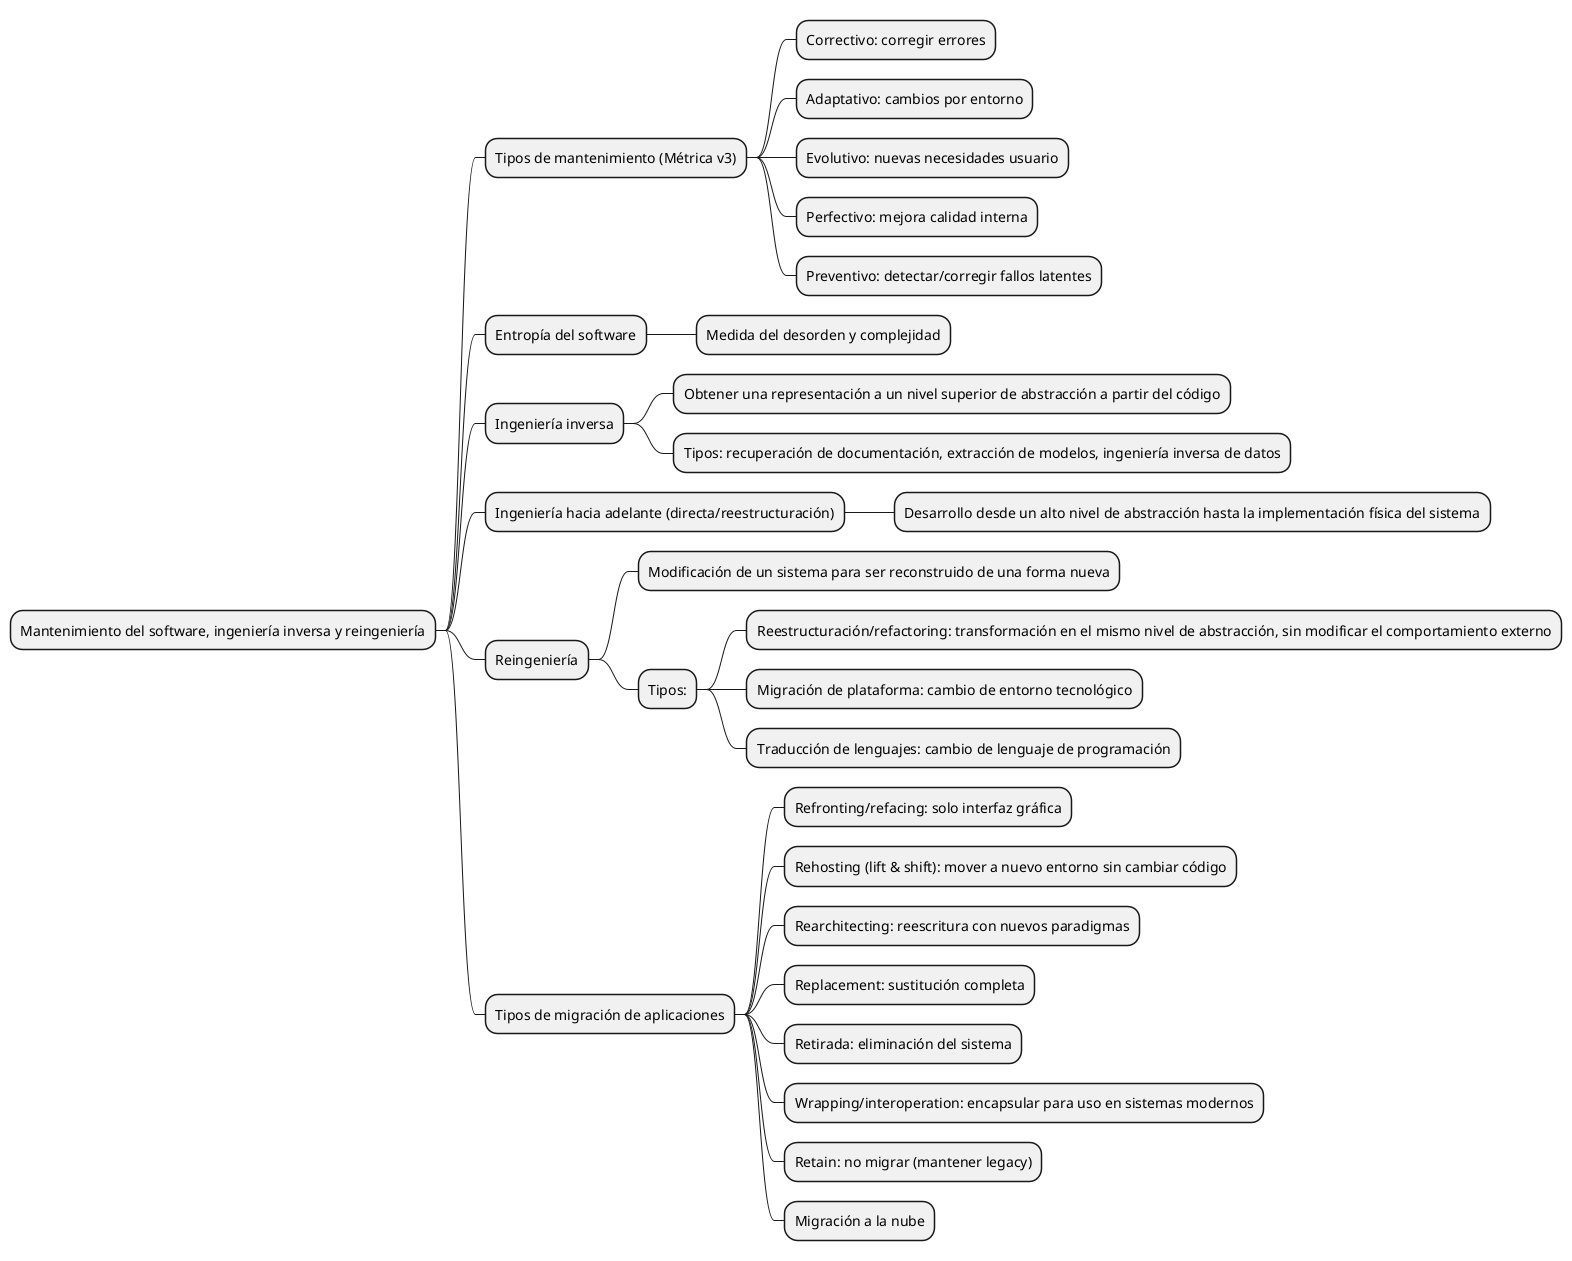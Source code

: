@startmindmap
* Mantenimiento del software, ingeniería inversa y reingeniería
** Tipos de mantenimiento (Métrica v3)
*** Correctivo: corregir errores
*** Adaptativo: cambios por entorno
*** Evolutivo: nuevas necesidades usuario
*** Perfectivo: mejora calidad interna
*** Preventivo: detectar/corregir fallos latentes
** Entropía del software
*** Medida del desorden y complejidad
** Ingeniería inversa
*** Obtener una representación a un nivel superior de abstracción a partir del código
*** Tipos: recuperación de documentación, extracción de modelos, ingeniería inversa de datos
** Ingeniería hacia adelante (directa/reestructuración)
*** Desarrollo desde un alto nivel de abstracción hasta la implementación física del sistema
** Reingeniería
*** Modificación de un sistema para ser reconstruido de una forma nueva
*** Tipos:
**** Reestructuración/refactoring: transformación en el mismo nivel de abstracción, sin modificar el comportamiento externo
**** Migración de plataforma: cambio de entorno tecnológico
**** Traducción de lenguajes: cambio de lenguaje de programación
** Tipos de migración de aplicaciones
*** Refronting/refacing: solo interfaz gráfica
*** Rehosting (lift & shift): mover a nuevo entorno sin cambiar código
*** Rearchitecting: reescritura con nuevos paradigmas
*** Replacement: sustitución completa
*** Retirada: eliminación del sistema
*** Wrapping/interoperation: encapsular para uso en sistemas modernos
*** Retain: no migrar (mantener legacy)
*** Migración a la nube
@endmindmap


